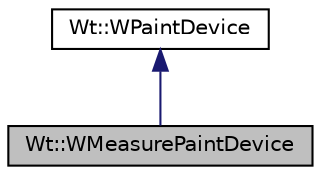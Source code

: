 digraph "Wt::WMeasurePaintDevice"
{
 // LATEX_PDF_SIZE
  edge [fontname="Helvetica",fontsize="10",labelfontname="Helvetica",labelfontsize="10"];
  node [fontname="Helvetica",fontsize="10",shape=record];
  Node1 [label="Wt::WMeasurePaintDevice",height=0.2,width=0.4,color="black", fillcolor="grey75", style="filled", fontcolor="black",tooltip="WMeasurePaintDevice Wt/WMeasurePaintDevice Wt/WMeasurePaintDevice."];
  Node2 -> Node1 [dir="back",color="midnightblue",fontsize="10",style="solid"];
  Node2 [label="Wt::WPaintDevice",height=0.2,width=0.4,color="black", fillcolor="white", style="filled",URL="$classWt_1_1WPaintDevice.html",tooltip="The abstract base class for a paint device."];
}
